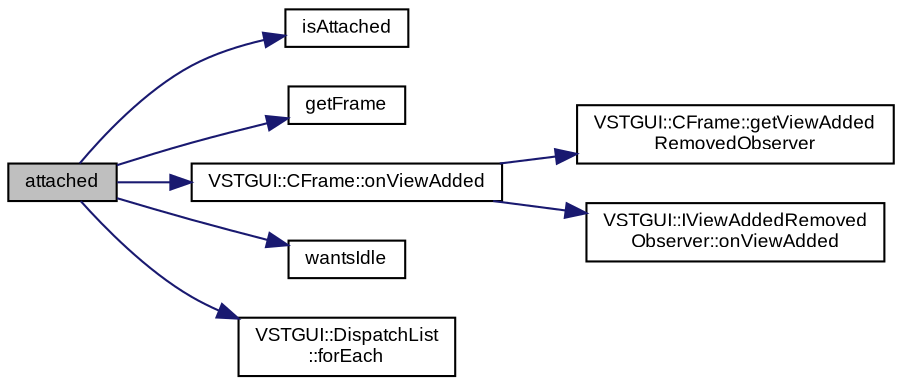 digraph "attached"
{
  bgcolor="transparent";
  edge [fontname="Arial",fontsize="9",labelfontname="Arial",labelfontsize="9"];
  node [fontname="Arial",fontsize="9",shape=record];
  rankdir="LR";
  Node1 [label="attached",height=0.2,width=0.4,color="black", fillcolor="grey75", style="filled" fontcolor="black"];
  Node1 -> Node2 [color="midnightblue",fontsize="9",style="solid",fontname="Arial"];
  Node2 [label="isAttached",height=0.2,width=0.4,color="black",URL="$class_v_s_t_g_u_i_1_1_c_view.html#a1b7f04ee36bdaecd09a2625370dc90d8",tooltip="is view attached to a parentView "];
  Node1 -> Node3 [color="midnightblue",fontsize="9",style="solid",fontname="Arial"];
  Node3 [label="getFrame",height=0.2,width=0.4,color="black",URL="$class_v_s_t_g_u_i_1_1_c_view.html#a2045d5fae6d0f8c615dc55113828359a",tooltip="get frame "];
  Node1 -> Node4 [color="midnightblue",fontsize="9",style="solid",fontname="Arial"];
  Node4 [label="VSTGUI::CFrame::onViewAdded",height=0.2,width=0.4,color="black",URL="$class_v_s_t_g_u_i_1_1_c_frame.html#a736d9acf1c3f5e81925cd1e49945682b"];
  Node4 -> Node5 [color="midnightblue",fontsize="9",style="solid",fontname="Arial"];
  Node5 [label="VSTGUI::CFrame::getViewAdded\lRemovedObserver",height=0.2,width=0.4,color="black",URL="$class_v_s_t_g_u_i_1_1_c_frame.html#a5da46825e83d457ad72d4e98d51fd5e3"];
  Node4 -> Node6 [color="midnightblue",fontsize="9",style="solid",fontname="Arial"];
  Node6 [label="VSTGUI::IViewAddedRemoved\lObserver::onViewAdded",height=0.2,width=0.4,color="black",URL="$class_v_s_t_g_u_i_1_1_i_view_added_removed_observer.html#abd6594800fec5778c4c1e3006f29d684"];
  Node1 -> Node7 [color="midnightblue",fontsize="9",style="solid",fontname="Arial"];
  Node7 [label="wantsIdle",height=0.2,width=0.4,color="black",URL="$class_v_s_t_g_u_i_1_1_c_view.html#a86713586f8b116e72a385e1deb193a57",tooltip="returns if the view wants idle callback or not "];
  Node1 -> Node8 [color="midnightblue",fontsize="9",style="solid",fontname="Arial"];
  Node8 [label="VSTGUI::DispatchList\l::forEach",height=0.2,width=0.4,color="black",URL="$class_v_s_t_g_u_i_1_1_dispatch_list.html#a09cd3391119d3266c5d62ec8525d503d"];
}
